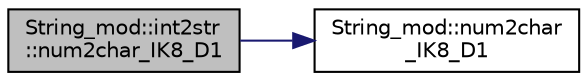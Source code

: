 digraph "String_mod::int2str::num2char_IK8_D1"
{
 // LATEX_PDF_SIZE
  edge [fontname="Helvetica",fontsize="10",labelfontname="Helvetica",labelfontsize="10"];
  node [fontname="Helvetica",fontsize="10",shape=record];
  rankdir="LR";
  Node1 [label="String_mod::int2str\l::num2char_IK8_D1",height=0.2,width=0.4,color="black", fillcolor="grey75", style="filled", fontcolor="black",tooltip="Convert the input value to string, with the requested format, if provided."];
  Node1 -> Node2 [color="midnightblue",fontsize="10",style="solid",fontname="Helvetica"];
  Node2 [label="String_mod::num2char\l_IK8_D1",height=0.2,width=0.4,color="black", fillcolor="white", style="filled",URL="$namespaceString__mod.html#a2d59f3ae7e2ba97ef4d29268b1f2bd06",tooltip="Convert the input value to string, with the requested format, if provided."];
}
